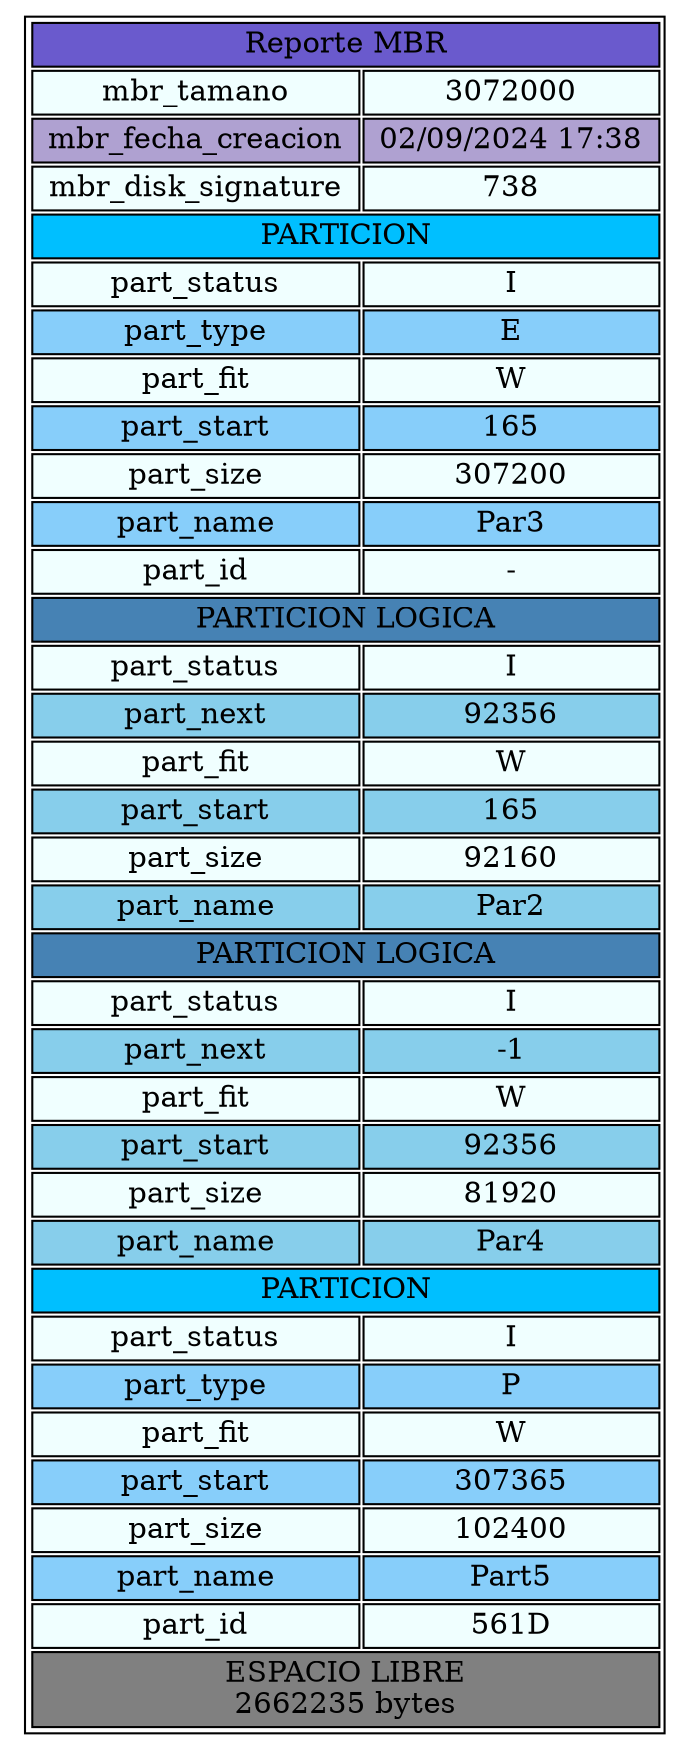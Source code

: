 digraph { 
node [ shape=none ] 
TablaReportNodo [ label = < <table border="1"> 
 <tr>
  <td bgcolor='SlateBlue' COLSPAN="2"> Reporte MBR </td> 
 </tr> 
 <tr>
  <td bgcolor='Azure'> mbr_tamano </td> 
  <td bgcolor='Azure'> 3072000 </td> 
 </tr> 
 <tr>
  <td bgcolor='#AFA1D1'> mbr_fecha_creacion </td> 
  <td bgcolor='#AFA1D1'> 02/09/2024 17:38 </td> 
 </tr> 
 <tr>
  <td bgcolor='Azure'> mbr_disk_signature </td> 
  <td bgcolor='Azure'> 738 </td> 
 </tr>  
 <tr>
  <td bgcolor='DeepSkyBlue' COLSPAN="2"> PARTICION </td> 
 </tr> 
 <tr>
  <td bgcolor='Azure'> part_status </td> 
  <td bgcolor='Azure'> I </td> 
 </tr> 
 <tr>
  <td bgcolor='LightSkyBlue'> part_type </td> 
  <td bgcolor='LightSkyBlue'> E </td> 
 </tr> 
 <tr>
  <td bgcolor='Azure'> part_fit </td> 
  <td bgcolor='Azure'> W </td> 
 </tr> 
 <tr>
  <td bgcolor='LightSkyBlue'> part_start </td> 
  <td bgcolor='LightSkyBlue'> 165 </td> 
 </tr> 
 <tr>
  <td bgcolor='Azure'> part_size </td> 
  <td bgcolor='Azure'> 307200 </td> 
 </tr> 
 <tr>
  <td bgcolor='LightSkyBlue'> part_name </td> 
  <td bgcolor='LightSkyBlue'> Par3 </td> 
 </tr> 
 <tr>
  <td bgcolor='Azure'> part_id </td> 
  <td bgcolor='Azure'> - </td> 
 </tr> 
 <tr>
  <td bgcolor='SteelBlue' COLSPAN="2"> PARTICION LOGICA </td> 
 </tr> 
 <tr>
  <td bgcolor='Azure'> part_status </td> 
  <td bgcolor='Azure'> I </td> 
 </tr> 
 <tr>
  <td bgcolor='SkyBlue'> part_next </td> 
  <td bgcolor='SkyBlue'> 92356 </td> 
 </tr> 
 <tr>
  <td bgcolor='Azure'> part_fit </td> 
  <td bgcolor='Azure'> W </td> 
 </tr> 
 <tr>
  <td bgcolor='SkyBlue'> part_start </td> 
  <td bgcolor='SkyBlue'> 165 </td> 
 </tr> 
 <tr>
  <td bgcolor='Azure'> part_size </td> 
  <td bgcolor='Azure'> 92160 </td> 
 </tr> 
 <tr>
  <td bgcolor='SkyBlue'> part_name </td> 
  <td bgcolor='SkyBlue'> Par2 </td> 
 </tr> 
 <tr>
  <td bgcolor='SteelBlue' COLSPAN="2"> PARTICION LOGICA </td> 
 </tr> 
 <tr>
  <td bgcolor='Azure'> part_status </td> 
  <td bgcolor='Azure'> I </td> 
 </tr> 
 <tr>
  <td bgcolor='SkyBlue'> part_next </td> 
  <td bgcolor='SkyBlue'> -1 </td> 
 </tr> 
 <tr>
  <td bgcolor='Azure'> part_fit </td> 
  <td bgcolor='Azure'> W </td> 
 </tr> 
 <tr>
  <td bgcolor='SkyBlue'> part_start </td> 
  <td bgcolor='SkyBlue'> 92356 </td> 
 </tr> 
 <tr>
  <td bgcolor='Azure'> part_size </td> 
  <td bgcolor='Azure'> 81920 </td> 
 </tr> 
 <tr>
  <td bgcolor='SkyBlue'> part_name </td> 
  <td bgcolor='SkyBlue'> Par4 </td> 
 </tr> 
 <tr>
  <td bgcolor='DeepSkyBlue' COLSPAN="2"> PARTICION </td> 
 </tr> 
 <tr>
  <td bgcolor='Azure'> part_status </td> 
  <td bgcolor='Azure'> I </td> 
 </tr> 
 <tr>
  <td bgcolor='LightSkyBlue'> part_type </td> 
  <td bgcolor='LightSkyBlue'> P </td> 
 </tr> 
 <tr>
  <td bgcolor='Azure'> part_fit </td> 
  <td bgcolor='Azure'> W </td> 
 </tr> 
 <tr>
  <td bgcolor='LightSkyBlue'> part_start </td> 
  <td bgcolor='LightSkyBlue'> 307365 </td> 
 </tr> 
 <tr>
  <td bgcolor='Azure'> part_size </td> 
  <td bgcolor='Azure'> 102400 </td> 
 </tr> 
 <tr>
  <td bgcolor='LightSkyBlue'> part_name </td> 
  <td bgcolor='LightSkyBlue'> Part5 </td> 
 </tr> 
 <tr>
  <td bgcolor='Azure'> part_id </td> 
  <td bgcolor='Azure'> 561D </td> 
 </tr> 
 <tr>
  <td bgcolor='#808080' COLSPAN="2"> ESPACIO LIBRE <br/> 2662235 bytes </td> 
 </tr> 
</table> > ]
}